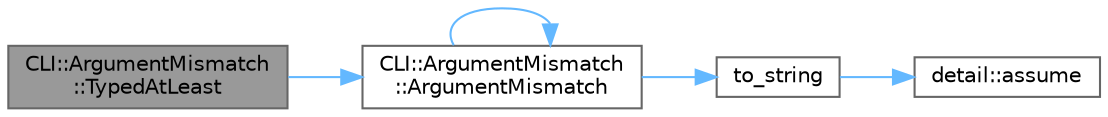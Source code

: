digraph "CLI::ArgumentMismatch::TypedAtLeast"
{
 // LATEX_PDF_SIZE
  bgcolor="transparent";
  edge [fontname=Helvetica,fontsize=10,labelfontname=Helvetica,labelfontsize=10];
  node [fontname=Helvetica,fontsize=10,shape=box,height=0.2,width=0.4];
  rankdir="LR";
  Node1 [id="Node000001",label="CLI::ArgumentMismatch\l::TypedAtLeast",height=0.2,width=0.4,color="gray40", fillcolor="grey60", style="filled", fontcolor="black",tooltip=" "];
  Node1 -> Node2 [id="edge5_Node000001_Node000002",color="steelblue1",style="solid",tooltip=" "];
  Node2 [id="Node000002",label="CLI::ArgumentMismatch\l::ArgumentMismatch",height=0.2,width=0.4,color="grey40", fillcolor="white", style="filled",URL="$class_c_l_i_1_1_argument_mismatch.html#a03b5d359cb07e82b2d2f0f734ffeb545",tooltip=" "];
  Node2 -> Node2 [id="edge6_Node000002_Node000002",color="steelblue1",style="solid",tooltip=" "];
  Node2 -> Node3 [id="edge7_Node000002_Node000003",color="steelblue1",style="solid",tooltip=" "];
  Node3 [id="Node000003",label="to_string",height=0.2,width=0.4,color="grey40", fillcolor="white", style="filled",URL="$spdlog_2include_2spdlog_2fmt_2bundled_2format_8h.html#a5aca7e9d14d858d6f3fdc063d66840f8",tooltip=" "];
  Node3 -> Node4 [id="edge8_Node000003_Node000004",color="steelblue1",style="solid",tooltip=" "];
  Node4 [id="Node000004",label="detail::assume",height=0.2,width=0.4,color="grey40", fillcolor="white", style="filled",URL="$namespacedetail.html#a208b54c1c61a9bce9df4531a657a0c64",tooltip=" "];
}
